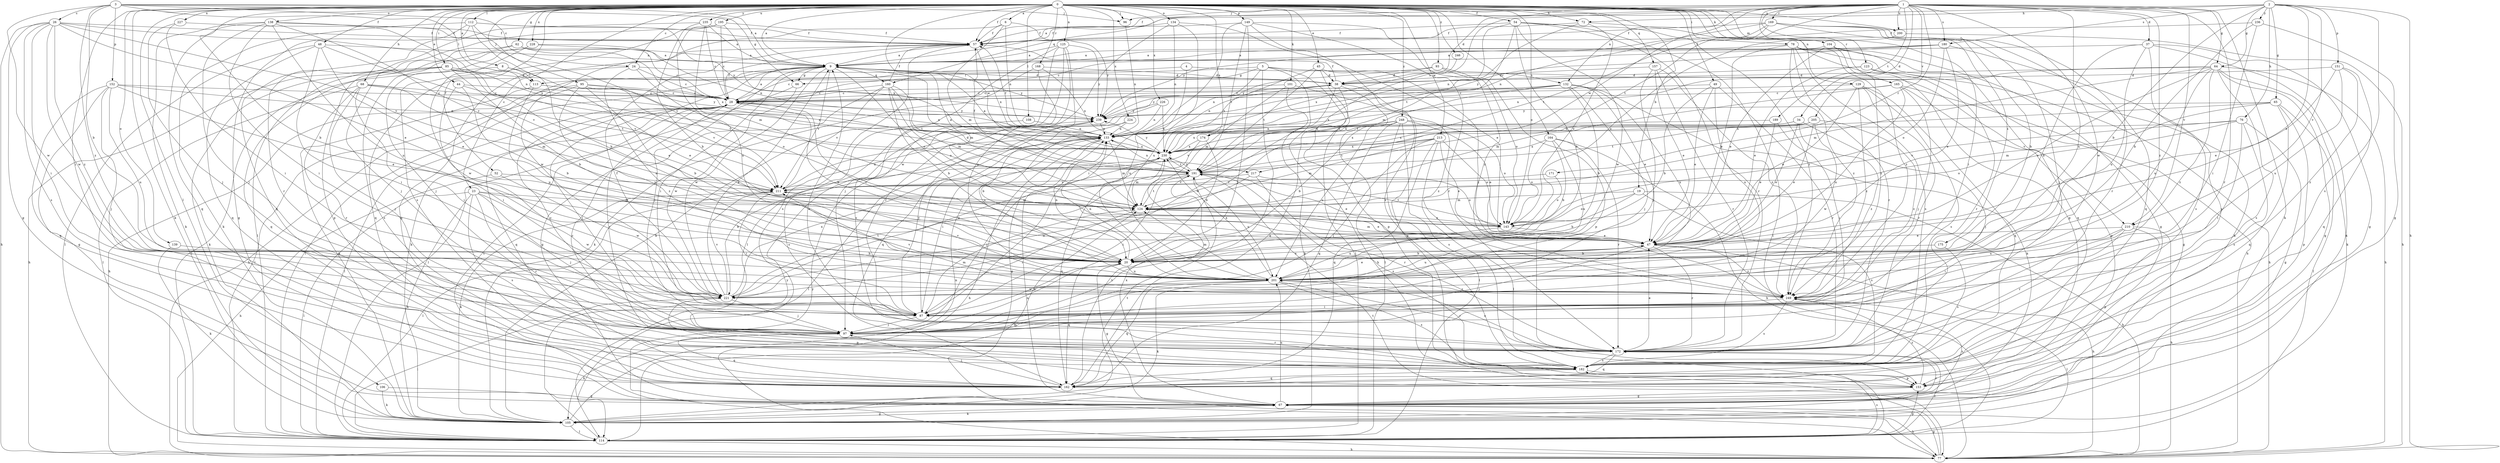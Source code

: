 strict digraph  {
0;
1;
2;
3;
4;
5;
6;
8;
9;
19;
20;
23;
24;
26;
28;
34;
37;
38;
44;
45;
47;
48;
49;
52;
54;
57;
62;
64;
65;
66;
67;
68;
72;
76;
77;
78;
85;
87;
93;
95;
96;
97;
101;
104;
105;
106;
108;
112;
113;
114;
123;
124;
125;
129;
132;
133;
134;
138;
139;
143;
149;
151;
152;
153;
157;
160;
162;
164;
165;
168;
169;
171;
172;
174;
175;
180;
182;
189;
191;
195;
200;
201;
205;
210;
211;
213;
217;
221;
224;
226;
227;
228;
230;
235;
236;
239;
246;
248;
249;
0 -> 6  [label=a];
0 -> 8  [label=a];
0 -> 9  [label=a];
0 -> 19  [label=b];
0 -> 20  [label=b];
0 -> 23  [label=c];
0 -> 24  [label=c];
0 -> 44  [label=e];
0 -> 45  [label=e];
0 -> 48  [label=f];
0 -> 49  [label=f];
0 -> 52  [label=f];
0 -> 54  [label=f];
0 -> 57  [label=f];
0 -> 62  [label=g];
0 -> 68  [label=h];
0 -> 72  [label=h];
0 -> 78  [label=i];
0 -> 85  [label=i];
0 -> 87  [label=i];
0 -> 93  [label=j];
0 -> 95  [label=j];
0 -> 96  [label=j];
0 -> 101  [label=k];
0 -> 104  [label=k];
0 -> 105  [label=k];
0 -> 106  [label=l];
0 -> 108  [label=l];
0 -> 112  [label=l];
0 -> 123  [label=m];
0 -> 125  [label=n];
0 -> 129  [label=n];
0 -> 134  [label=o];
0 -> 138  [label=o];
0 -> 139  [label=o];
0 -> 143  [label=o];
0 -> 149  [label=p];
0 -> 157  [label=q];
0 -> 164  [label=r];
0 -> 165  [label=r];
0 -> 168  [label=r];
0 -> 174  [label=s];
0 -> 195  [label=u];
0 -> 200  [label=u];
0 -> 213  [label=w];
0 -> 217  [label=w];
0 -> 224  [label=x];
0 -> 226  [label=x];
0 -> 227  [label=x];
0 -> 228  [label=x];
0 -> 235  [label=y];
0 -> 246  [label=z];
0 -> 248  [label=z];
1 -> 34  [label=d];
1 -> 37  [label=d];
1 -> 38  [label=d];
1 -> 57  [label=f];
1 -> 64  [label=g];
1 -> 87  [label=i];
1 -> 96  [label=j];
1 -> 105  [label=k];
1 -> 132  [label=n];
1 -> 160  [label=q];
1 -> 169  [label=r];
1 -> 171  [label=r];
1 -> 172  [label=r];
1 -> 174  [label=s];
1 -> 175  [label=s];
1 -> 180  [label=s];
1 -> 189  [label=t];
1 -> 191  [label=t];
1 -> 200  [label=u];
1 -> 201  [label=u];
1 -> 205  [label=v];
1 -> 210  [label=v];
1 -> 217  [label=w];
1 -> 221  [label=w];
1 -> 249  [label=z];
2 -> 9  [label=a];
2 -> 20  [label=b];
2 -> 47  [label=e];
2 -> 64  [label=g];
2 -> 65  [label=g];
2 -> 72  [label=h];
2 -> 76  [label=h];
2 -> 77  [label=h];
2 -> 151  [label=p];
2 -> 180  [label=s];
2 -> 182  [label=s];
2 -> 210  [label=v];
2 -> 236  [label=y];
3 -> 9  [label=a];
3 -> 20  [label=b];
3 -> 24  [label=c];
3 -> 26  [label=c];
3 -> 66  [label=g];
3 -> 96  [label=j];
3 -> 113  [label=l];
3 -> 152  [label=p];
3 -> 221  [label=w];
3 -> 249  [label=z];
4 -> 28  [label=c];
4 -> 132  [label=n];
4 -> 201  [label=u];
5 -> 66  [label=g];
5 -> 77  [label=h];
5 -> 97  [label=j];
5 -> 113  [label=l];
5 -> 133  [label=n];
5 -> 153  [label=p];
5 -> 210  [label=v];
6 -> 57  [label=f];
6 -> 124  [label=m];
6 -> 133  [label=n];
6 -> 221  [label=w];
6 -> 239  [label=y];
8 -> 47  [label=e];
8 -> 113  [label=l];
8 -> 114  [label=l];
9 -> 38  [label=d];
9 -> 66  [label=g];
9 -> 77  [label=h];
9 -> 87  [label=i];
9 -> 97  [label=j];
9 -> 105  [label=k];
9 -> 114  [label=l];
9 -> 124  [label=m];
9 -> 143  [label=o];
9 -> 160  [label=q];
9 -> 211  [label=v];
9 -> 221  [label=w];
9 -> 239  [label=y];
19 -> 20  [label=b];
19 -> 77  [label=h];
19 -> 124  [label=m];
19 -> 143  [label=o];
19 -> 182  [label=s];
20 -> 28  [label=c];
20 -> 47  [label=e];
20 -> 67  [label=g];
20 -> 133  [label=n];
20 -> 162  [label=q];
20 -> 201  [label=u];
23 -> 20  [label=b];
23 -> 97  [label=j];
23 -> 105  [label=k];
23 -> 114  [label=l];
23 -> 124  [label=m];
23 -> 172  [label=r];
23 -> 182  [label=s];
23 -> 221  [label=w];
24 -> 28  [label=c];
24 -> 38  [label=d];
24 -> 143  [label=o];
24 -> 182  [label=s];
24 -> 201  [label=u];
26 -> 47  [label=e];
26 -> 57  [label=f];
26 -> 67  [label=g];
26 -> 77  [label=h];
26 -> 87  [label=i];
26 -> 182  [label=s];
26 -> 211  [label=v];
26 -> 221  [label=w];
26 -> 230  [label=x];
26 -> 249  [label=z];
28 -> 9  [label=a];
28 -> 20  [label=b];
28 -> 57  [label=f];
28 -> 97  [label=j];
28 -> 114  [label=l];
28 -> 133  [label=n];
28 -> 162  [label=q];
28 -> 172  [label=r];
28 -> 239  [label=y];
34 -> 47  [label=e];
34 -> 97  [label=j];
34 -> 133  [label=n];
34 -> 230  [label=x];
34 -> 249  [label=z];
37 -> 9  [label=a];
37 -> 20  [label=b];
37 -> 67  [label=g];
37 -> 105  [label=k];
37 -> 182  [label=s];
37 -> 201  [label=u];
38 -> 28  [label=c];
38 -> 57  [label=f];
38 -> 114  [label=l];
38 -> 133  [label=n];
38 -> 153  [label=p];
38 -> 162  [label=q];
38 -> 221  [label=w];
44 -> 20  [label=b];
44 -> 28  [label=c];
44 -> 87  [label=i];
44 -> 191  [label=t];
45 -> 38  [label=d];
45 -> 114  [label=l];
45 -> 191  [label=t];
45 -> 230  [label=x];
45 -> 249  [label=z];
47 -> 20  [label=b];
47 -> 77  [label=h];
47 -> 97  [label=j];
47 -> 124  [label=m];
47 -> 172  [label=r];
47 -> 201  [label=u];
47 -> 249  [label=z];
48 -> 9  [label=a];
48 -> 47  [label=e];
48 -> 87  [label=i];
48 -> 114  [label=l];
48 -> 162  [label=q];
48 -> 211  [label=v];
49 -> 20  [label=b];
49 -> 28  [label=c];
49 -> 47  [label=e];
49 -> 172  [label=r];
49 -> 201  [label=u];
52 -> 77  [label=h];
52 -> 211  [label=v];
52 -> 221  [label=w];
54 -> 20  [label=b];
54 -> 57  [label=f];
54 -> 114  [label=l];
54 -> 124  [label=m];
54 -> 172  [label=r];
54 -> 191  [label=t];
54 -> 221  [label=w];
54 -> 249  [label=z];
57 -> 9  [label=a];
57 -> 162  [label=q];
57 -> 182  [label=s];
57 -> 230  [label=x];
62 -> 9  [label=a];
62 -> 28  [label=c];
62 -> 97  [label=j];
62 -> 153  [label=p];
62 -> 230  [label=x];
64 -> 38  [label=d];
64 -> 47  [label=e];
64 -> 67  [label=g];
64 -> 77  [label=h];
64 -> 105  [label=k];
64 -> 124  [label=m];
64 -> 133  [label=n];
64 -> 182  [label=s];
64 -> 201  [label=u];
64 -> 249  [label=z];
65 -> 114  [label=l];
65 -> 124  [label=m];
65 -> 153  [label=p];
65 -> 162  [label=q];
65 -> 230  [label=x];
65 -> 239  [label=y];
66 -> 114  [label=l];
66 -> 221  [label=w];
67 -> 28  [label=c];
67 -> 77  [label=h];
67 -> 105  [label=k];
67 -> 172  [label=r];
67 -> 201  [label=u];
67 -> 230  [label=x];
67 -> 249  [label=z];
68 -> 28  [label=c];
68 -> 87  [label=i];
68 -> 97  [label=j];
68 -> 114  [label=l];
68 -> 124  [label=m];
68 -> 172  [label=r];
68 -> 191  [label=t];
72 -> 57  [label=f];
72 -> 133  [label=n];
72 -> 143  [label=o];
72 -> 249  [label=z];
76 -> 67  [label=g];
76 -> 87  [label=i];
76 -> 133  [label=n];
76 -> 143  [label=o];
76 -> 182  [label=s];
76 -> 211  [label=v];
77 -> 67  [label=g];
77 -> 133  [label=n];
77 -> 191  [label=t];
77 -> 239  [label=y];
78 -> 9  [label=a];
78 -> 47  [label=e];
78 -> 77  [label=h];
78 -> 105  [label=k];
78 -> 153  [label=p];
78 -> 172  [label=r];
78 -> 182  [label=s];
78 -> 249  [label=z];
85 -> 20  [label=b];
85 -> 38  [label=d];
85 -> 47  [label=e];
85 -> 77  [label=h];
85 -> 105  [label=k];
85 -> 162  [label=q];
85 -> 211  [label=v];
87 -> 20  [label=b];
87 -> 97  [label=j];
87 -> 124  [label=m];
87 -> 133  [label=n];
87 -> 239  [label=y];
93 -> 38  [label=d];
93 -> 143  [label=o];
93 -> 153  [label=p];
93 -> 239  [label=y];
95 -> 20  [label=b];
95 -> 28  [label=c];
95 -> 77  [label=h];
95 -> 114  [label=l];
95 -> 211  [label=v];
95 -> 230  [label=x];
95 -> 249  [label=z];
96 -> 133  [label=n];
97 -> 28  [label=c];
97 -> 105  [label=k];
97 -> 162  [label=q];
97 -> 172  [label=r];
101 -> 28  [label=c];
101 -> 105  [label=k];
101 -> 124  [label=m];
101 -> 249  [label=z];
104 -> 9  [label=a];
104 -> 47  [label=e];
104 -> 67  [label=g];
104 -> 162  [label=q];
104 -> 249  [label=z];
105 -> 67  [label=g];
105 -> 114  [label=l];
105 -> 133  [label=n];
105 -> 191  [label=t];
106 -> 67  [label=g];
106 -> 105  [label=k];
108 -> 133  [label=n];
108 -> 182  [label=s];
112 -> 20  [label=b];
112 -> 57  [label=f];
112 -> 67  [label=g];
112 -> 105  [label=k];
112 -> 162  [label=q];
112 -> 211  [label=v];
112 -> 239  [label=y];
113 -> 28  [label=c];
113 -> 105  [label=k];
113 -> 201  [label=u];
113 -> 239  [label=y];
114 -> 77  [label=h];
114 -> 124  [label=m];
114 -> 153  [label=p];
114 -> 172  [label=r];
114 -> 182  [label=s];
114 -> 239  [label=y];
123 -> 38  [label=d];
123 -> 47  [label=e];
123 -> 77  [label=h];
123 -> 172  [label=r];
124 -> 47  [label=e];
124 -> 87  [label=i];
124 -> 143  [label=o];
124 -> 191  [label=t];
125 -> 9  [label=a];
125 -> 97  [label=j];
125 -> 105  [label=k];
125 -> 114  [label=l];
125 -> 172  [label=r];
125 -> 201  [label=u];
125 -> 239  [label=y];
129 -> 28  [label=c];
129 -> 47  [label=e];
129 -> 162  [label=q];
129 -> 172  [label=r];
129 -> 182  [label=s];
129 -> 249  [label=z];
132 -> 20  [label=b];
132 -> 28  [label=c];
132 -> 47  [label=e];
132 -> 97  [label=j];
132 -> 105  [label=k];
132 -> 191  [label=t];
132 -> 201  [label=u];
132 -> 230  [label=x];
132 -> 239  [label=y];
133 -> 57  [label=f];
133 -> 67  [label=g];
133 -> 77  [label=h];
133 -> 87  [label=i];
133 -> 114  [label=l];
133 -> 124  [label=m];
133 -> 230  [label=x];
134 -> 47  [label=e];
134 -> 57  [label=f];
134 -> 133  [label=n];
134 -> 201  [label=u];
134 -> 221  [label=w];
138 -> 57  [label=f];
138 -> 87  [label=i];
138 -> 97  [label=j];
138 -> 105  [label=k];
138 -> 133  [label=n];
138 -> 162  [label=q];
138 -> 201  [label=u];
138 -> 211  [label=v];
139 -> 20  [label=b];
139 -> 105  [label=k];
143 -> 47  [label=e];
143 -> 191  [label=t];
143 -> 201  [label=u];
149 -> 57  [label=f];
149 -> 87  [label=i];
149 -> 97  [label=j];
149 -> 172  [label=r];
149 -> 182  [label=s];
149 -> 191  [label=t];
149 -> 249  [label=z];
151 -> 38  [label=d];
151 -> 47  [label=e];
151 -> 162  [label=q];
151 -> 201  [label=u];
151 -> 249  [label=z];
152 -> 28  [label=c];
152 -> 47  [label=e];
152 -> 67  [label=g];
152 -> 97  [label=j];
152 -> 133  [label=n];
152 -> 162  [label=q];
152 -> 201  [label=u];
153 -> 67  [label=g];
153 -> 249  [label=z];
157 -> 38  [label=d];
157 -> 47  [label=e];
157 -> 97  [label=j];
157 -> 172  [label=r];
157 -> 249  [label=z];
160 -> 20  [label=b];
160 -> 28  [label=c];
160 -> 57  [label=f];
160 -> 67  [label=g];
160 -> 124  [label=m];
160 -> 143  [label=o];
160 -> 191  [label=t];
160 -> 211  [label=v];
162 -> 97  [label=j];
162 -> 191  [label=t];
164 -> 20  [label=b];
164 -> 77  [label=h];
164 -> 143  [label=o];
164 -> 172  [label=r];
164 -> 201  [label=u];
164 -> 230  [label=x];
165 -> 28  [label=c];
165 -> 67  [label=g];
165 -> 97  [label=j];
165 -> 124  [label=m];
165 -> 153  [label=p];
165 -> 201  [label=u];
168 -> 38  [label=d];
168 -> 105  [label=k];
168 -> 182  [label=s];
168 -> 230  [label=x];
169 -> 20  [label=b];
169 -> 57  [label=f];
169 -> 97  [label=j];
169 -> 133  [label=n];
169 -> 162  [label=q];
169 -> 172  [label=r];
169 -> 191  [label=t];
169 -> 239  [label=y];
171 -> 143  [label=o];
171 -> 211  [label=v];
172 -> 9  [label=a];
172 -> 47  [label=e];
172 -> 162  [label=q];
172 -> 182  [label=s];
172 -> 201  [label=u];
174 -> 20  [label=b];
174 -> 221  [label=w];
174 -> 230  [label=x];
175 -> 20  [label=b];
175 -> 182  [label=s];
180 -> 9  [label=a];
180 -> 28  [label=c];
180 -> 47  [label=e];
180 -> 143  [label=o];
180 -> 182  [label=s];
180 -> 239  [label=y];
182 -> 28  [label=c];
182 -> 153  [label=p];
182 -> 162  [label=q];
189 -> 47  [label=e];
189 -> 87  [label=i];
189 -> 133  [label=n];
191 -> 9  [label=a];
191 -> 47  [label=e];
191 -> 57  [label=f];
191 -> 87  [label=i];
191 -> 133  [label=n];
191 -> 182  [label=s];
191 -> 201  [label=u];
191 -> 211  [label=v];
191 -> 230  [label=x];
195 -> 28  [label=c];
195 -> 57  [label=f];
195 -> 114  [label=l];
195 -> 182  [label=s];
195 -> 201  [label=u];
195 -> 230  [label=x];
200 -> 77  [label=h];
200 -> 143  [label=o];
201 -> 47  [label=e];
201 -> 105  [label=k];
201 -> 124  [label=m];
201 -> 133  [label=n];
201 -> 162  [label=q];
201 -> 172  [label=r];
201 -> 182  [label=s];
201 -> 211  [label=v];
201 -> 221  [label=w];
201 -> 230  [label=x];
201 -> 249  [label=z];
205 -> 47  [label=e];
205 -> 133  [label=n];
205 -> 191  [label=t];
205 -> 221  [label=w];
205 -> 230  [label=x];
205 -> 249  [label=z];
210 -> 47  [label=e];
210 -> 77  [label=h];
210 -> 87  [label=i];
210 -> 153  [label=p];
210 -> 172  [label=r];
210 -> 201  [label=u];
211 -> 38  [label=d];
211 -> 87  [label=i];
211 -> 105  [label=k];
211 -> 114  [label=l];
211 -> 124  [label=m];
211 -> 133  [label=n];
213 -> 47  [label=e];
213 -> 97  [label=j];
213 -> 114  [label=l];
213 -> 124  [label=m];
213 -> 143  [label=o];
213 -> 162  [label=q];
213 -> 191  [label=t];
213 -> 230  [label=x];
217 -> 143  [label=o];
217 -> 172  [label=r];
217 -> 211  [label=v];
217 -> 221  [label=w];
221 -> 9  [label=a];
221 -> 57  [label=f];
221 -> 97  [label=j];
221 -> 114  [label=l];
221 -> 153  [label=p];
221 -> 191  [label=t];
221 -> 211  [label=v];
221 -> 230  [label=x];
224 -> 20  [label=b];
224 -> 133  [label=n];
224 -> 201  [label=u];
226 -> 133  [label=n];
226 -> 162  [label=q];
226 -> 230  [label=x];
226 -> 239  [label=y];
227 -> 57  [label=f];
227 -> 87  [label=i];
227 -> 97  [label=j];
228 -> 9  [label=a];
228 -> 97  [label=j];
228 -> 133  [label=n];
228 -> 162  [label=q];
228 -> 221  [label=w];
230 -> 9  [label=a];
230 -> 97  [label=j];
230 -> 124  [label=m];
230 -> 162  [label=q];
230 -> 191  [label=t];
230 -> 239  [label=y];
235 -> 9  [label=a];
235 -> 20  [label=b];
235 -> 28  [label=c];
235 -> 57  [label=f];
235 -> 124  [label=m];
235 -> 172  [label=r];
236 -> 20  [label=b];
236 -> 57  [label=f];
236 -> 67  [label=g];
236 -> 87  [label=i];
239 -> 133  [label=n];
246 -> 230  [label=x];
248 -> 20  [label=b];
248 -> 47  [label=e];
248 -> 114  [label=l];
248 -> 133  [label=n];
248 -> 143  [label=o];
248 -> 162  [label=q];
248 -> 182  [label=s];
248 -> 201  [label=u];
248 -> 211  [label=v];
248 -> 230  [label=x];
249 -> 87  [label=i];
249 -> 114  [label=l];
249 -> 182  [label=s];
249 -> 211  [label=v];
}
